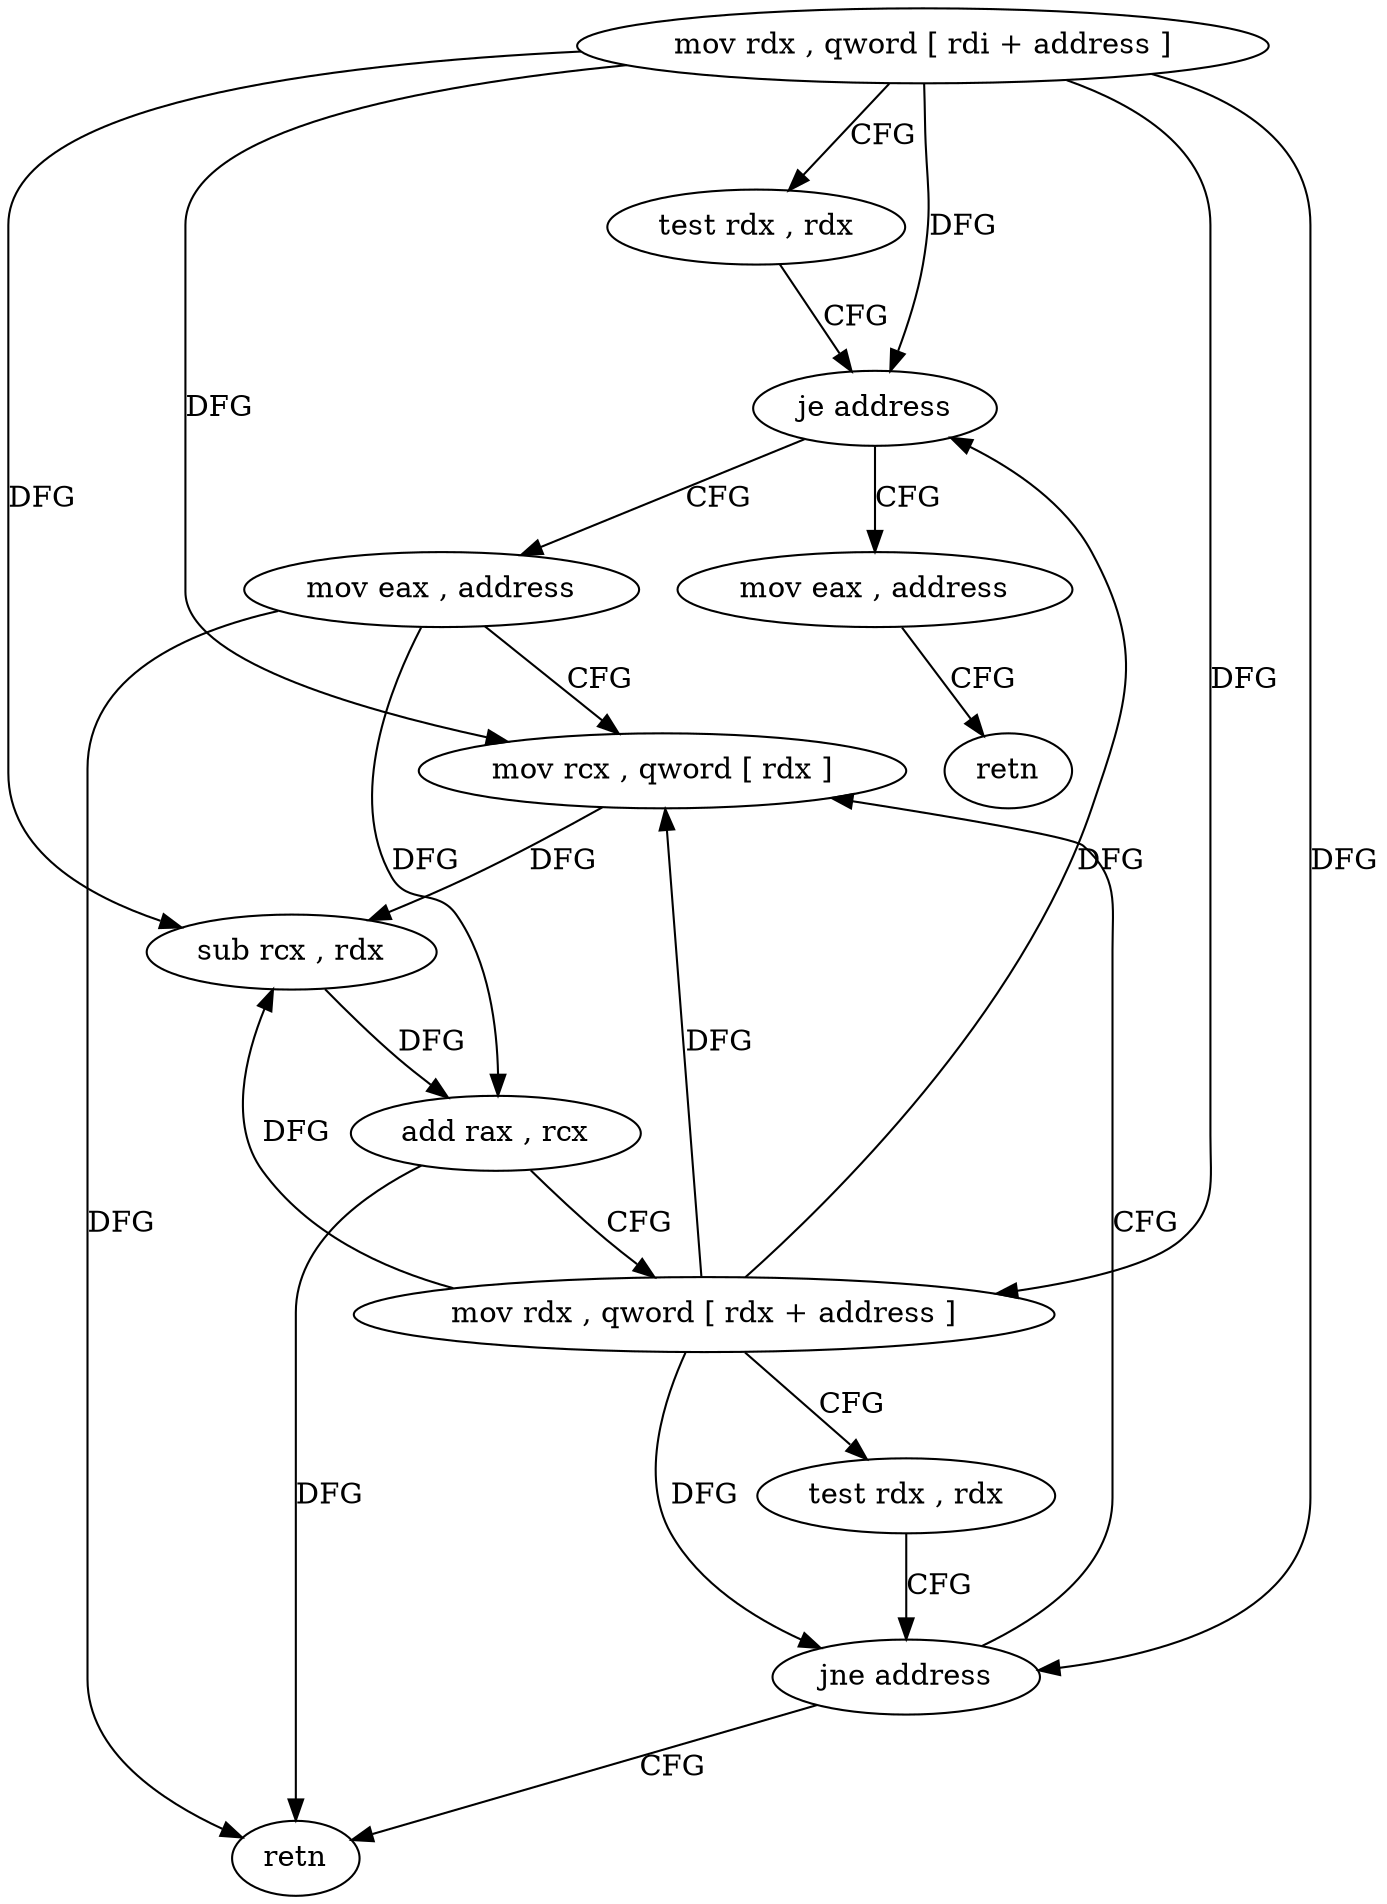 digraph "func" {
"190961" [label = "mov rdx , qword [ rdi + address ]" ]
"190965" [label = "test rdx , rdx" ]
"190968" [label = "je address" ]
"190995" [label = "mov eax , address" ]
"190970" [label = "mov eax , address" ]
"191000" [label = "retn" ]
"190975" [label = "mov rcx , qword [ rdx ]" ]
"190978" [label = "sub rcx , rdx" ]
"190981" [label = "add rax , rcx" ]
"190984" [label = "mov rdx , qword [ rdx + address ]" ]
"190988" [label = "test rdx , rdx" ]
"190991" [label = "jne address" ]
"190993" [label = "retn" ]
"190961" -> "190965" [ label = "CFG" ]
"190961" -> "190968" [ label = "DFG" ]
"190961" -> "190975" [ label = "DFG" ]
"190961" -> "190978" [ label = "DFG" ]
"190961" -> "190984" [ label = "DFG" ]
"190961" -> "190991" [ label = "DFG" ]
"190965" -> "190968" [ label = "CFG" ]
"190968" -> "190995" [ label = "CFG" ]
"190968" -> "190970" [ label = "CFG" ]
"190995" -> "191000" [ label = "CFG" ]
"190970" -> "190975" [ label = "CFG" ]
"190970" -> "190981" [ label = "DFG" ]
"190970" -> "190993" [ label = "DFG" ]
"190975" -> "190978" [ label = "DFG" ]
"190978" -> "190981" [ label = "DFG" ]
"190981" -> "190984" [ label = "CFG" ]
"190981" -> "190993" [ label = "DFG" ]
"190984" -> "190988" [ label = "CFG" ]
"190984" -> "190968" [ label = "DFG" ]
"190984" -> "190975" [ label = "DFG" ]
"190984" -> "190978" [ label = "DFG" ]
"190984" -> "190991" [ label = "DFG" ]
"190988" -> "190991" [ label = "CFG" ]
"190991" -> "190975" [ label = "CFG" ]
"190991" -> "190993" [ label = "CFG" ]
}
